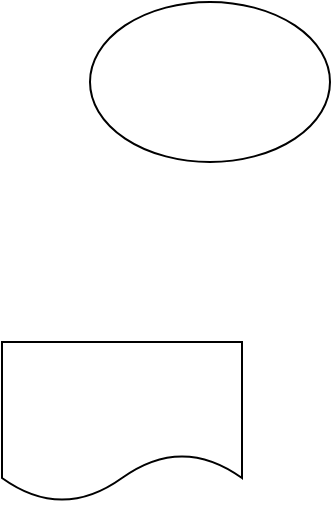 <mxfile version="22.1.7" type="github">
  <diagram name="第 1 页" id="el8xcbzvpVBFKyQSeToF">
    <mxGraphModel dx="1436" dy="758" grid="1" gridSize="10" guides="1" tooltips="1" connect="1" arrows="1" fold="1" page="1" pageScale="1" pageWidth="827" pageHeight="1169" math="0" shadow="0">
      <root>
        <mxCell id="0" />
        <mxCell id="1" parent="0" />
        <mxCell id="sSUwIC9qjV0yfZHDMmmm-1" value="" style="ellipse;whiteSpace=wrap;html=1;" vertex="1" parent="1">
          <mxGeometry x="294" y="110" width="120" height="80" as="geometry" />
        </mxCell>
        <mxCell id="sSUwIC9qjV0yfZHDMmmm-2" value="" style="shape=document;whiteSpace=wrap;html=1;boundedLbl=1;" vertex="1" parent="1">
          <mxGeometry x="250" y="280" width="120" height="80" as="geometry" />
        </mxCell>
      </root>
    </mxGraphModel>
  </diagram>
</mxfile>
